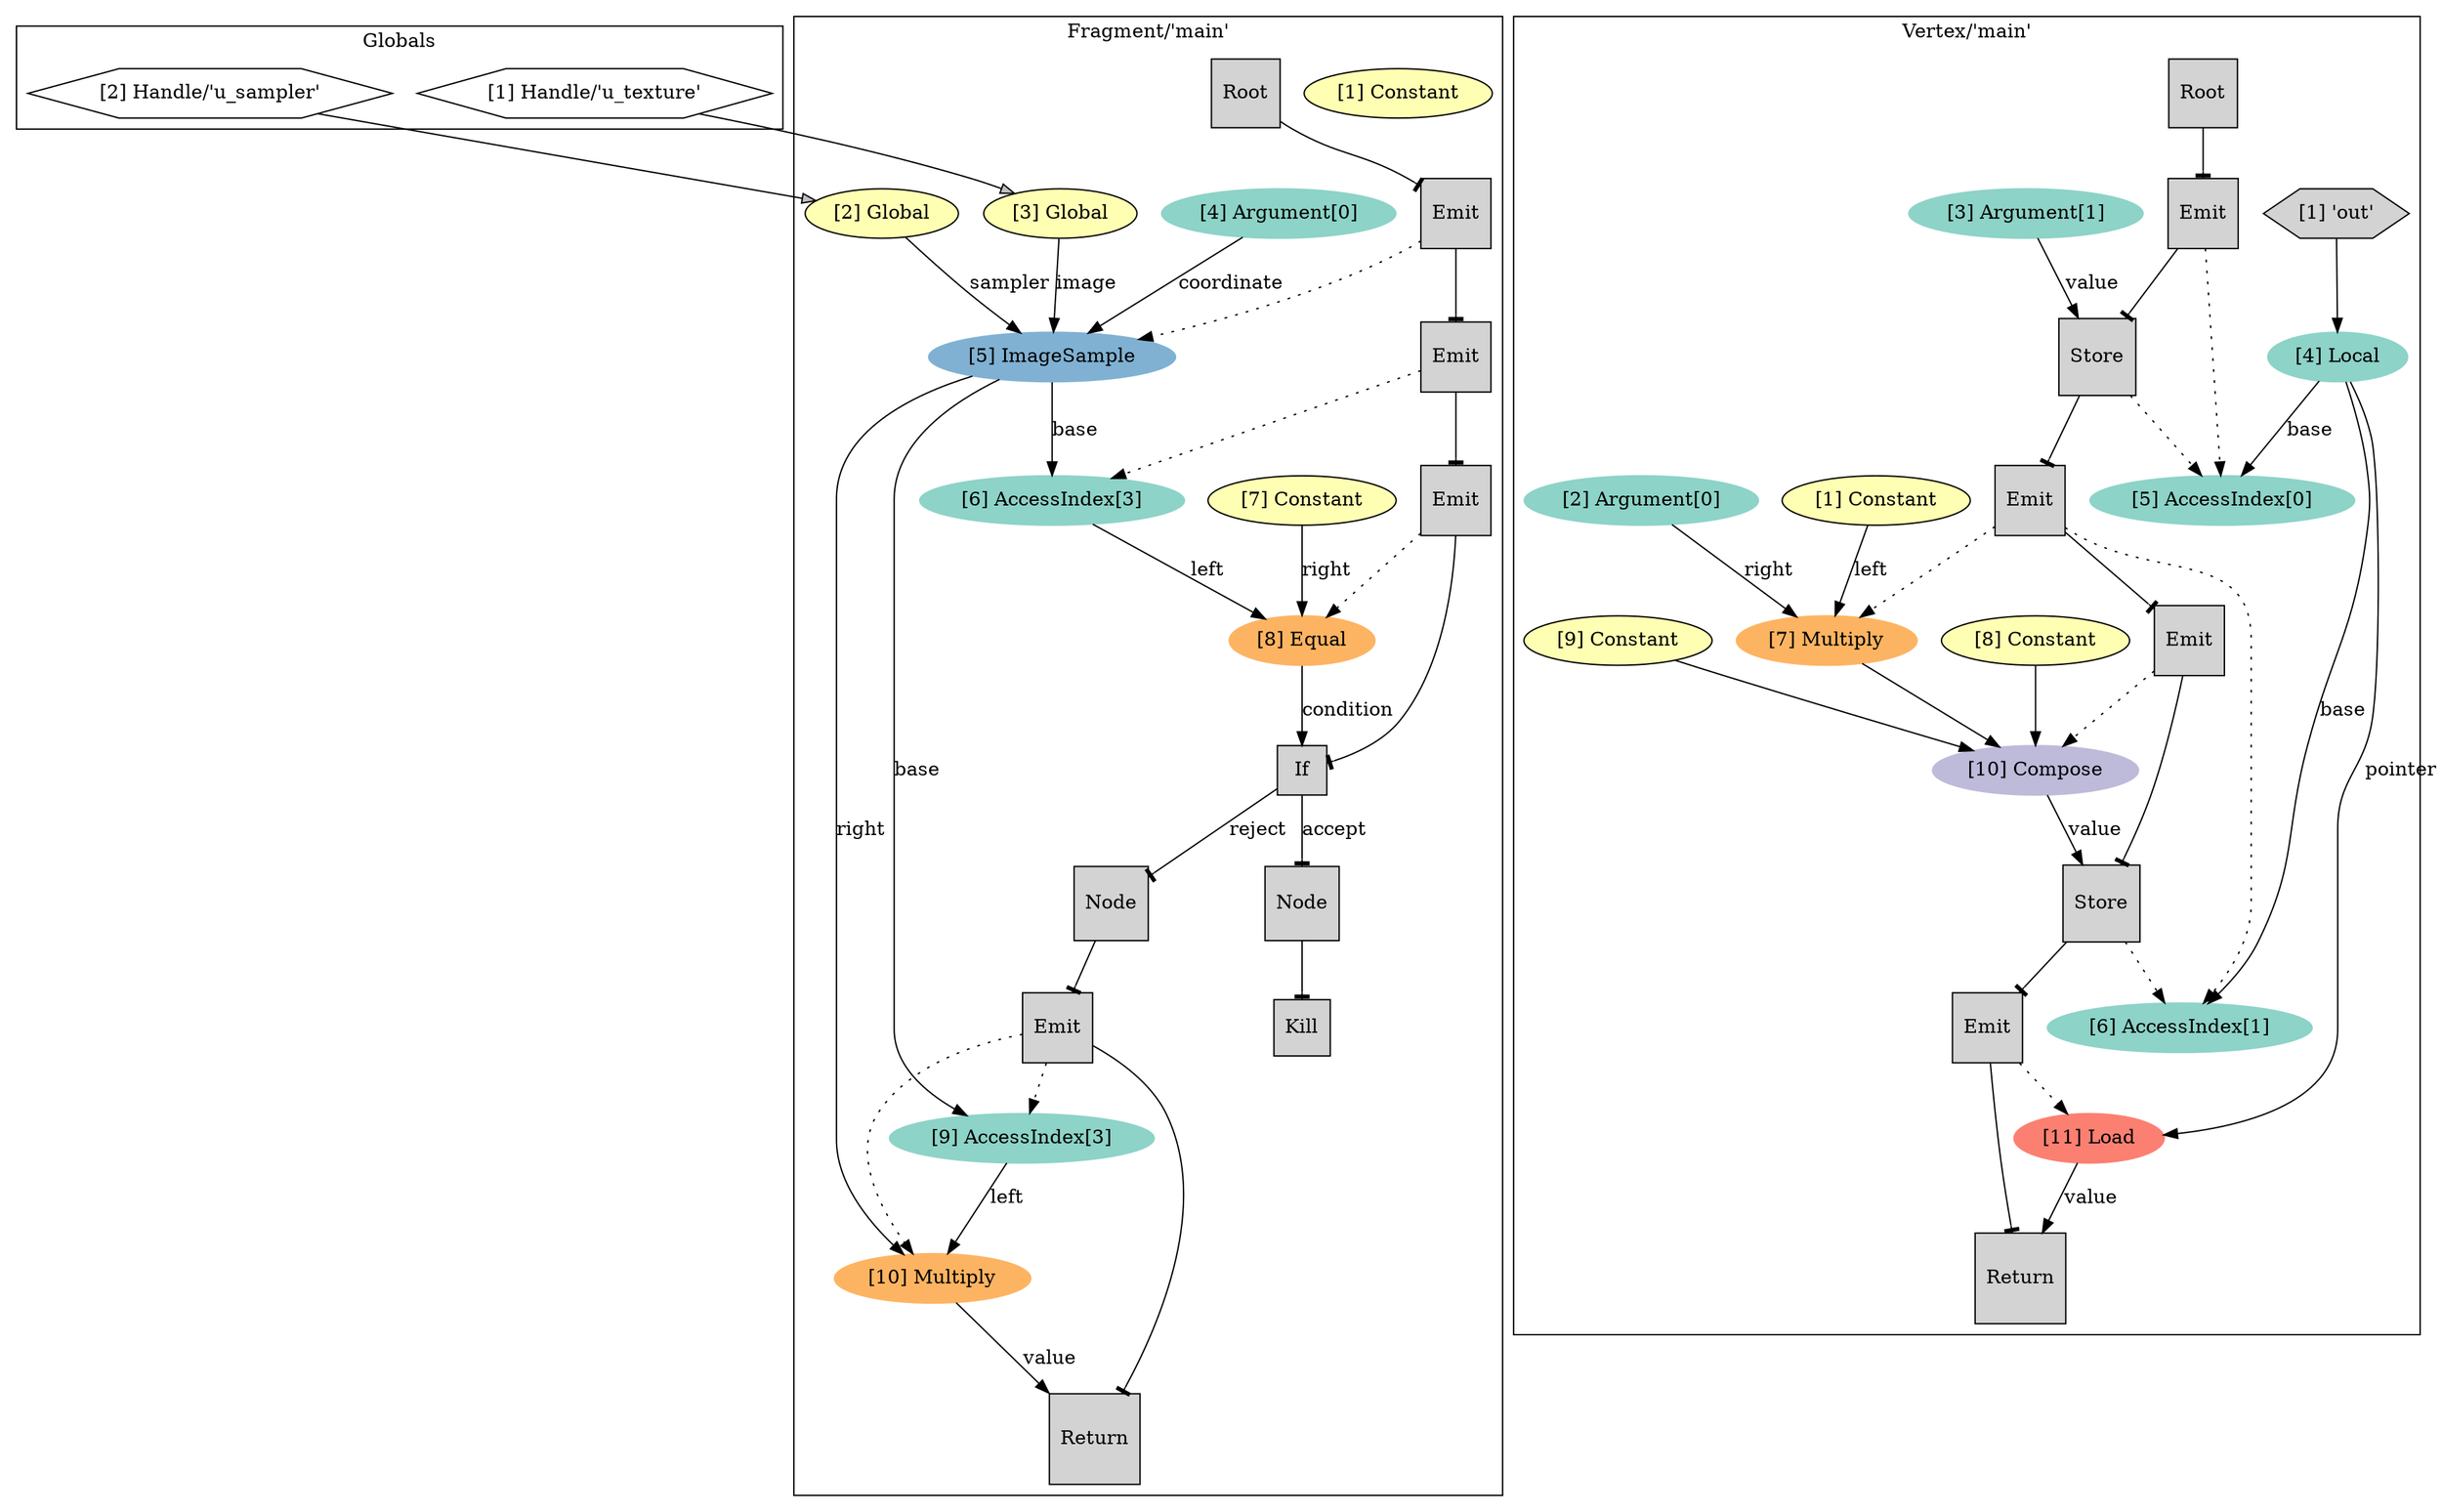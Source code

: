 digraph Module {
	subgraph cluster_globals {
		label="Globals"
		g0 [ shape=hexagon label="[1] Handle/'u_texture'" ]
		g1 [ shape=hexagon label="[2] Handle/'u_sampler'" ]
	}
	subgraph cluster_ep0 {
		label="Vertex/'main'"
		node [ style=filled ]
		ep0_l0 [ shape=hexagon label="[1] 'out'" ]
		ep0_e0 [ fillcolor="#ffffb3" label="[1] Constant" ]
		ep0_e1 [ color="#8dd3c7" label="[2] Argument[0]" ]
		ep0_e2 [ color="#8dd3c7" label="[3] Argument[1]" ]
		ep0_e3 [ color="#8dd3c7" label="[4] Local" ]
		ep0_l0 -> ep0_e3
		ep0_e4 [ color="#8dd3c7" label="[5] AccessIndex[0]" ]
		ep0_e3 -> ep0_e4 [ label="base" ]
		ep0_e5 [ color="#8dd3c7" label="[6] AccessIndex[1]" ]
		ep0_e3 -> ep0_e5 [ label="base" ]
		ep0_e6 [ color="#fdb462" label="[7] Multiply" ]
		ep0_e1 -> ep0_e6 [ label="right" ]
		ep0_e0 -> ep0_e6 [ label="left" ]
		ep0_e7 [ fillcolor="#ffffb3" label="[8] Constant" ]
		ep0_e8 [ fillcolor="#ffffb3" label="[9] Constant" ]
		ep0_e9 [ color="#bebada" label="[10] Compose" ]
		{ ep0_e6 ep0_e7 ep0_e8 } -> ep0_e9
		ep0_e10 [ color="#fb8072" label="[11] Load" ]
		ep0_e3 -> ep0_e10 [ label="pointer" ]
		ep0_s0 [ shape=square label="Root" ]
		ep0_s1 [ shape=square label="Emit" ]
		ep0_s2 [ shape=square label="Store" ]
		ep0_s3 [ shape=square label="Emit" ]
		ep0_s4 [ shape=square label="Emit" ]
		ep0_s5 [ shape=square label="Store" ]
		ep0_s6 [ shape=square label="Emit" ]
		ep0_s7 [ shape=square label="Return" ]
		ep0_s0 -> ep0_s1 [ arrowhead=tee label="" ]
		ep0_s1 -> ep0_s2 [ arrowhead=tee label="" ]
		ep0_s2 -> ep0_s3 [ arrowhead=tee label="" ]
		ep0_s3 -> ep0_s4 [ arrowhead=tee label="" ]
		ep0_s4 -> ep0_s5 [ arrowhead=tee label="" ]
		ep0_s5 -> ep0_s6 [ arrowhead=tee label="" ]
		ep0_s6 -> ep0_s7 [ arrowhead=tee label="" ]
		ep0_e2 -> ep0_s2 [ label="value" ]
		ep0_e9 -> ep0_s5 [ label="value" ]
		ep0_e10 -> ep0_s7 [ label="value" ]
		ep0_s1 -> ep0_e4 [ style=dotted ]
		ep0_s2 -> ep0_e4 [ style=dotted ]
		ep0_s3 -> ep0_e5 [ style=dotted ]
		ep0_s3 -> ep0_e6 [ style=dotted ]
		ep0_s4 -> ep0_e9 [ style=dotted ]
		ep0_s5 -> ep0_e5 [ style=dotted ]
		ep0_s6 -> ep0_e10 [ style=dotted ]
	}
	subgraph cluster_ep1 {
		label="Fragment/'main'"
		node [ style=filled ]
		ep1_e0 [ fillcolor="#ffffb3" label="[1] Constant" ]
		ep1_e1 [ fillcolor="#ffffb3" label="[2] Global" ]
		g1 -> ep1_e1 [fillcolor=gray]
		ep1_e2 [ fillcolor="#ffffb3" label="[3] Global" ]
		g0 -> ep1_e2 [fillcolor=gray]
		ep1_e3 [ color="#8dd3c7" label="[4] Argument[0]" ]
		ep1_e4 [ color="#80b1d3" label="[5] ImageSample" ]
		ep1_e1 -> ep1_e4 [ label="sampler" ]
		ep1_e2 -> ep1_e4 [ label="image" ]
		ep1_e3 -> ep1_e4 [ label="coordinate" ]
		ep1_e5 [ color="#8dd3c7" label="[6] AccessIndex[3]" ]
		ep1_e4 -> ep1_e5 [ label="base" ]
		ep1_e6 [ fillcolor="#ffffb3" label="[7] Constant" ]
		ep1_e7 [ color="#fdb462" label="[8] Equal" ]
		ep1_e6 -> ep1_e7 [ label="right" ]
		ep1_e5 -> ep1_e7 [ label="left" ]
		ep1_e8 [ color="#8dd3c7" label="[9] AccessIndex[3]" ]
		ep1_e4 -> ep1_e8 [ label="base" ]
		ep1_e9 [ color="#fdb462" label="[10] Multiply" ]
		ep1_e4 -> ep1_e9 [ label="right" ]
		ep1_e8 -> ep1_e9 [ label="left" ]
		ep1_s0 [ shape=square label="Root" ]
		ep1_s1 [ shape=square label="Emit" ]
		ep1_s2 [ shape=square label="Emit" ]
		ep1_s3 [ shape=square label="Emit" ]
		ep1_s4 [ shape=square label="If" ]
		ep1_s5 [ shape=square label="Node" ]
		ep1_s6 [ shape=square label="Kill" ]
		ep1_s7 [ shape=square label="Node" ]
		ep1_s8 [ shape=square label="Emit" ]
		ep1_s9 [ shape=square label="Return" ]
		ep1_s0 -> ep1_s1 [ arrowhead=tee label="" ]
		ep1_s1 -> ep1_s2 [ arrowhead=tee label="" ]
		ep1_s2 -> ep1_s3 [ arrowhead=tee label="" ]
		ep1_s3 -> ep1_s4 [ arrowhead=tee label="" ]
		ep1_s5 -> ep1_s6 [ arrowhead=tee label="" ]
		ep1_s4 -> ep1_s5 [ arrowhead=tee label="accept" ]
		ep1_s4 -> ep1_s7 [ arrowhead=tee label="reject" ]
		ep1_s7 -> ep1_s8 [ arrowhead=tee label="" ]
		ep1_s8 -> ep1_s9 [ arrowhead=tee label="" ]
		ep1_e7 -> ep1_s4 [ label="condition" ]
		ep1_e9 -> ep1_s9 [ label="value" ]
		ep1_s1 -> ep1_e4 [ style=dotted ]
		ep1_s2 -> ep1_e5 [ style=dotted ]
		ep1_s3 -> ep1_e7 [ style=dotted ]
		ep1_s8 -> ep1_e8 [ style=dotted ]
		ep1_s8 -> ep1_e9 [ style=dotted ]
	}
}

